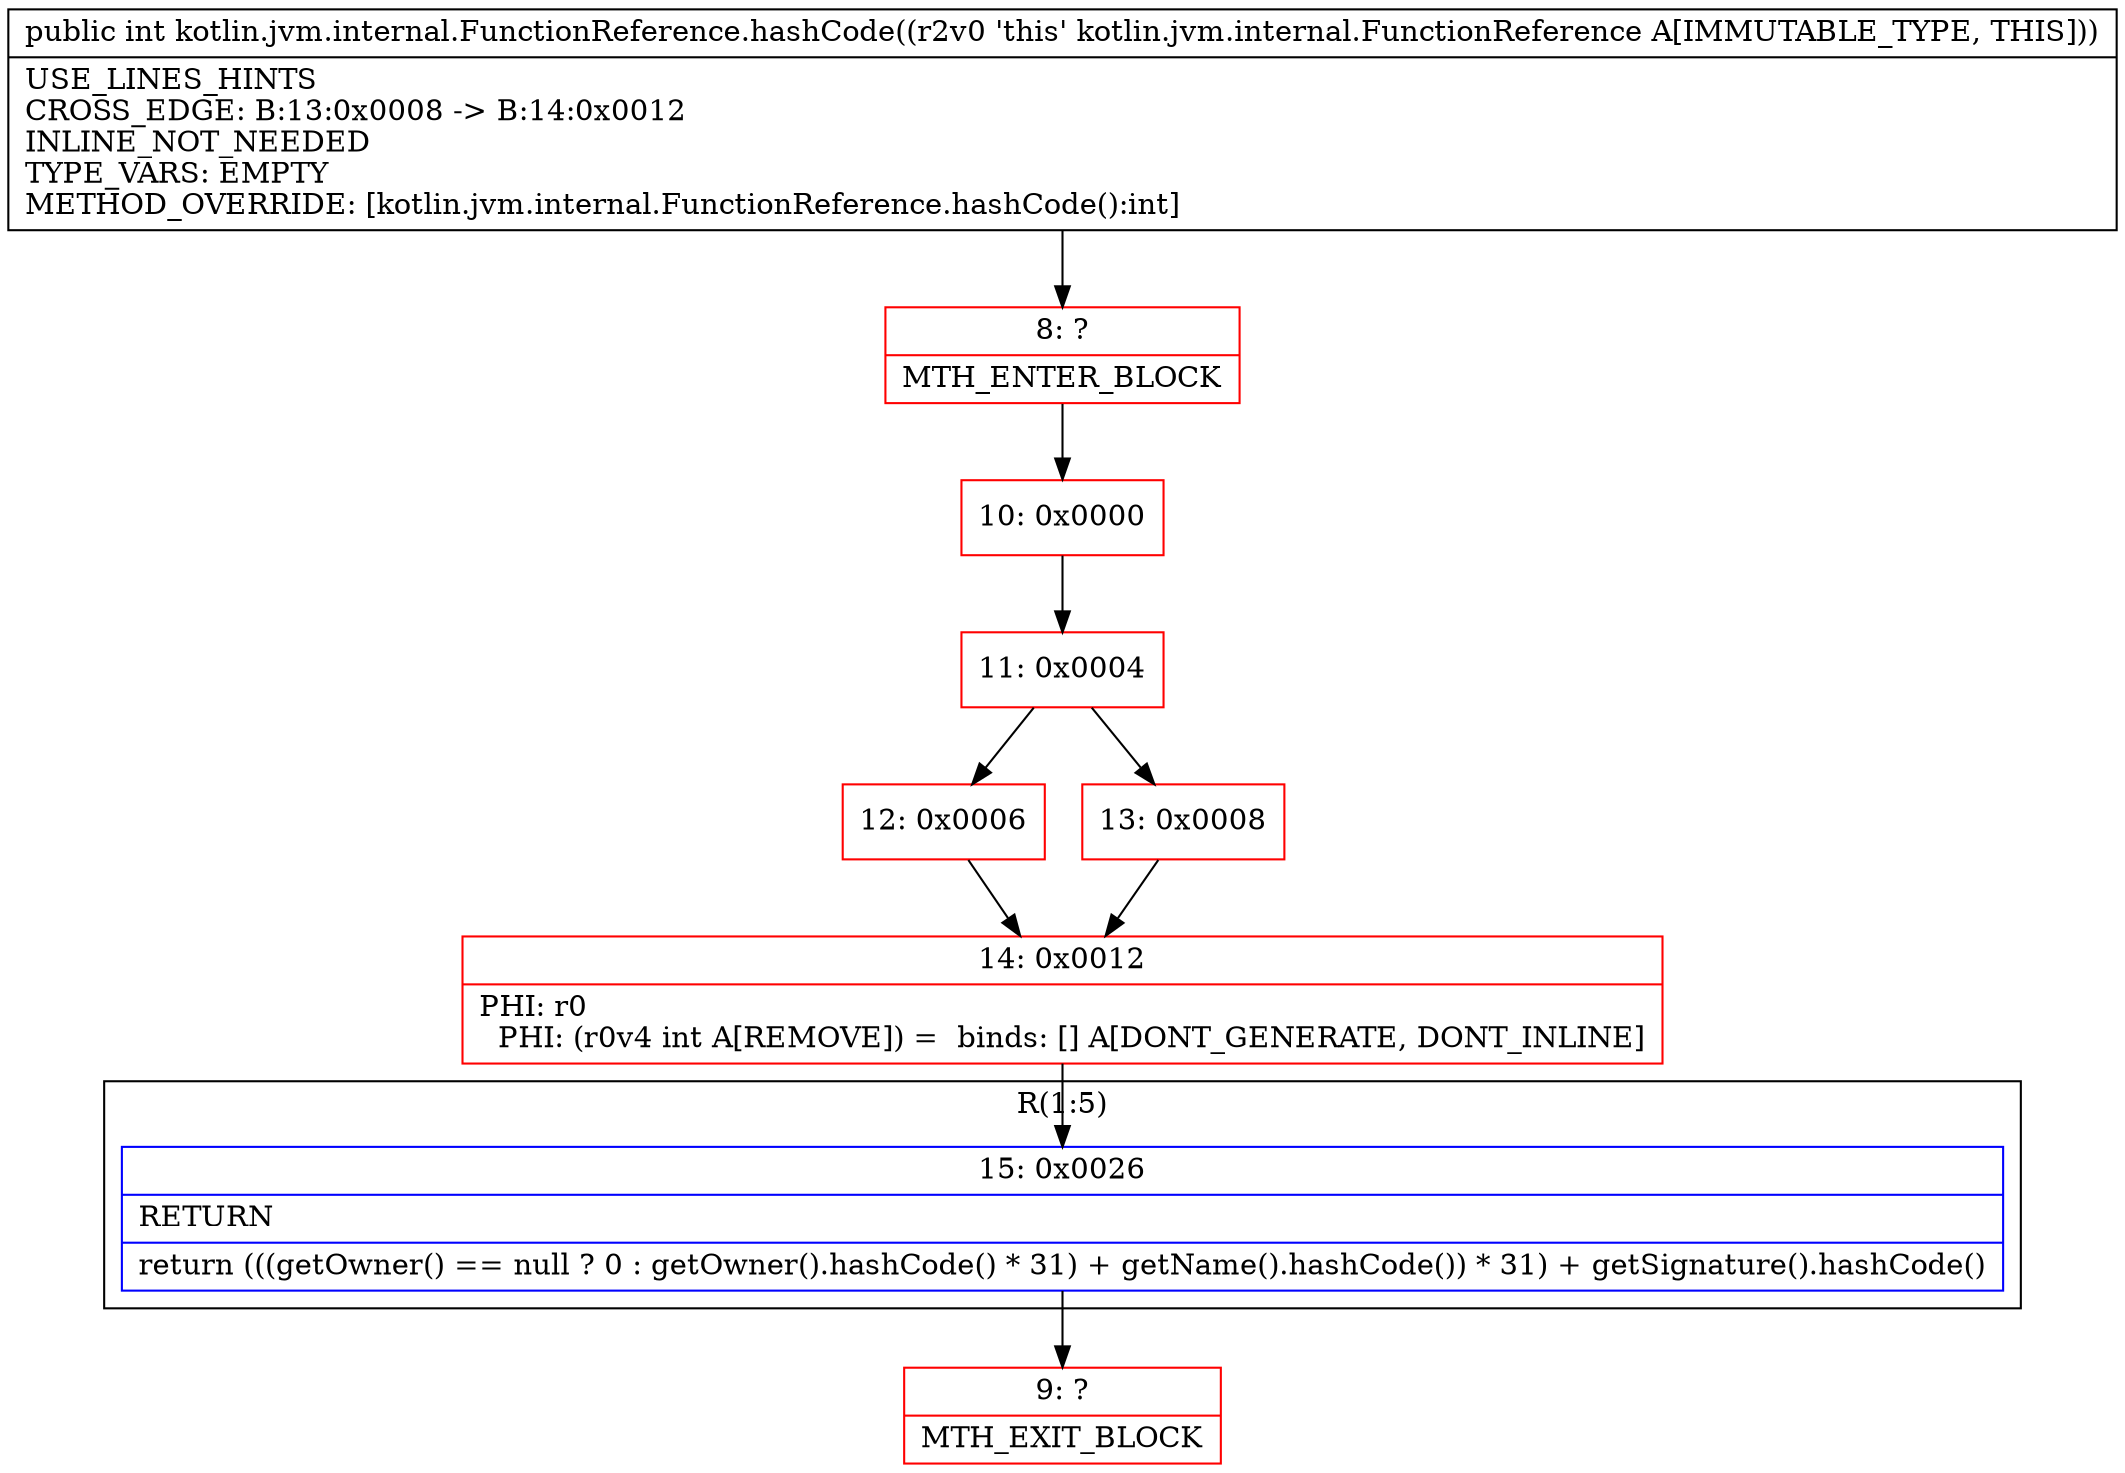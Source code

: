 digraph "CFG forkotlin.jvm.internal.FunctionReference.hashCode()I" {
subgraph cluster_Region_848895974 {
label = "R(1:5)";
node [shape=record,color=blue];
Node_15 [shape=record,label="{15\:\ 0x0026|RETURN\l|return (((getOwner() == null ? 0 : getOwner().hashCode() * 31) + getName().hashCode()) * 31) + getSignature().hashCode()\l}"];
}
Node_8 [shape=record,color=red,label="{8\:\ ?|MTH_ENTER_BLOCK\l}"];
Node_10 [shape=record,color=red,label="{10\:\ 0x0000}"];
Node_11 [shape=record,color=red,label="{11\:\ 0x0004}"];
Node_12 [shape=record,color=red,label="{12\:\ 0x0006}"];
Node_14 [shape=record,color=red,label="{14\:\ 0x0012|PHI: r0 \l  PHI: (r0v4 int A[REMOVE]) =  binds: [] A[DONT_GENERATE, DONT_INLINE]\l}"];
Node_9 [shape=record,color=red,label="{9\:\ ?|MTH_EXIT_BLOCK\l}"];
Node_13 [shape=record,color=red,label="{13\:\ 0x0008}"];
MethodNode[shape=record,label="{public int kotlin.jvm.internal.FunctionReference.hashCode((r2v0 'this' kotlin.jvm.internal.FunctionReference A[IMMUTABLE_TYPE, THIS]))  | USE_LINES_HINTS\lCROSS_EDGE: B:13:0x0008 \-\> B:14:0x0012\lINLINE_NOT_NEEDED\lTYPE_VARS: EMPTY\lMETHOD_OVERRIDE: [kotlin.jvm.internal.FunctionReference.hashCode():int]\l}"];
MethodNode -> Node_8;Node_15 -> Node_9;
Node_8 -> Node_10;
Node_10 -> Node_11;
Node_11 -> Node_12;
Node_11 -> Node_13;
Node_12 -> Node_14;
Node_14 -> Node_15;
Node_13 -> Node_14;
}

